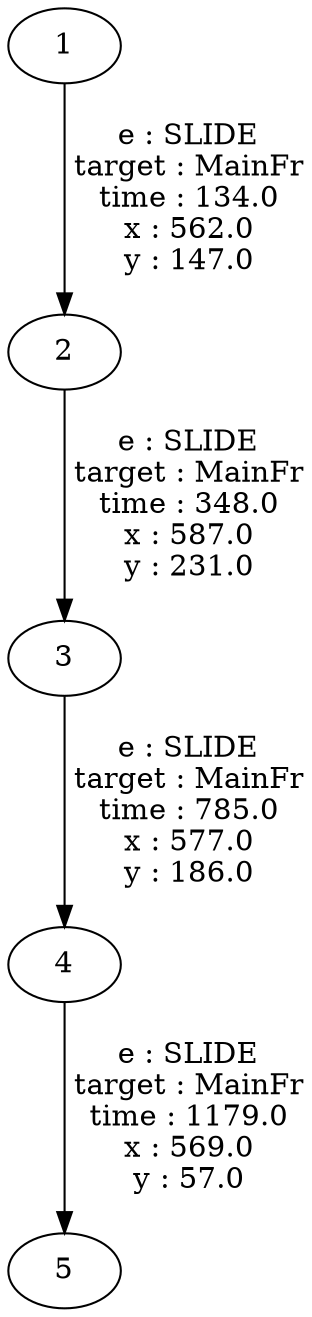 digraph {1->2[label=" e : SLIDE\n target : MainFr\n time : 134.0\n x : 562.0\n y : 147.0"];2->3[label=" e : SLIDE\n target : MainFr\n time : 348.0\n x : 587.0\n y : 231.0"];3->4[label=" e : SLIDE\n target : MainFr\n time : 785.0\n x : 577.0\n y : 186.0"];4->5[label=" e : SLIDE\n target : MainFr\n time : 1179.0\n x : 569.0\n y : 57.0"];}